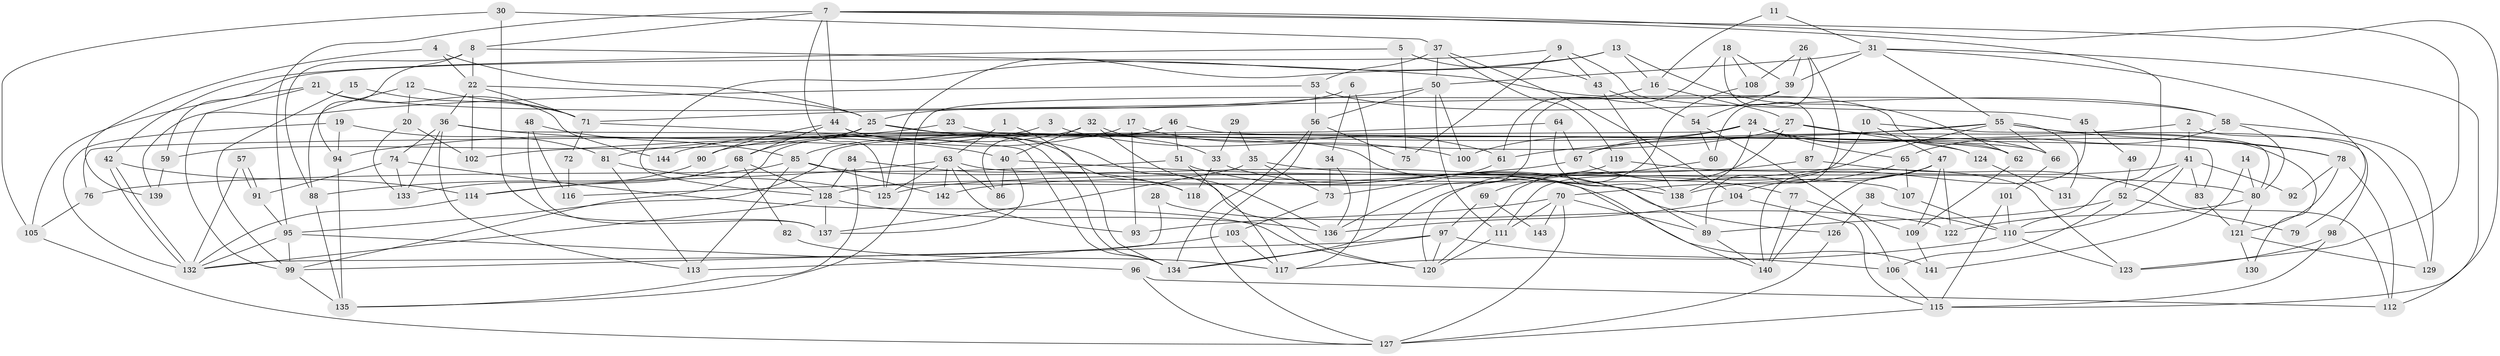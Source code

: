 // Generated by graph-tools (version 1.1) at 2025/02/03/09/25 03:02:14]
// undirected, 144 vertices, 288 edges
graph export_dot {
graph [start="1"]
  node [color=gray90,style=filled];
  1;
  2;
  3;
  4;
  5;
  6;
  7;
  8;
  9;
  10;
  11;
  12;
  13;
  14;
  15;
  16;
  17;
  18;
  19;
  20;
  21;
  22;
  23;
  24;
  25;
  26;
  27;
  28;
  29;
  30;
  31;
  32;
  33;
  34;
  35;
  36;
  37;
  38;
  39;
  40;
  41;
  42;
  43;
  44;
  45;
  46;
  47;
  48;
  49;
  50;
  51;
  52;
  53;
  54;
  55;
  56;
  57;
  58;
  59;
  60;
  61;
  62;
  63;
  64;
  65;
  66;
  67;
  68;
  69;
  70;
  71;
  72;
  73;
  74;
  75;
  76;
  77;
  78;
  79;
  80;
  81;
  82;
  83;
  84;
  85;
  86;
  87;
  88;
  89;
  90;
  91;
  92;
  93;
  94;
  95;
  96;
  97;
  98;
  99;
  100;
  101;
  102;
  103;
  104;
  105;
  106;
  107;
  108;
  109;
  110;
  111;
  112;
  113;
  114;
  115;
  116;
  117;
  118;
  119;
  120;
  121;
  122;
  123;
  124;
  125;
  126;
  127;
  128;
  129;
  130;
  131;
  132;
  133;
  134;
  135;
  136;
  137;
  138;
  139;
  140;
  141;
  142;
  143;
  144;
  1 -- 63;
  1 -- 134;
  2 -- 67;
  2 -- 41;
  2 -- 129;
  3 -- 100;
  3 -- 81;
  4 -- 22;
  4 -- 25;
  4 -- 139;
  5 -- 42;
  5 -- 43;
  5 -- 75;
  6 -- 117;
  6 -- 25;
  6 -- 34;
  7 -- 115;
  7 -- 8;
  7 -- 44;
  7 -- 95;
  7 -- 110;
  7 -- 123;
  7 -- 125;
  8 -- 22;
  8 -- 94;
  8 -- 62;
  8 -- 88;
  9 -- 75;
  9 -- 59;
  9 -- 43;
  9 -- 45;
  10 -- 111;
  10 -- 47;
  10 -- 80;
  11 -- 16;
  11 -- 31;
  12 -- 71;
  12 -- 20;
  12 -- 88;
  13 -- 62;
  13 -- 125;
  13 -- 16;
  13 -- 128;
  14 -- 141;
  14 -- 80;
  15 -- 71;
  15 -- 99;
  16 -- 27;
  16 -- 61;
  17 -- 61;
  17 -- 93;
  17 -- 144;
  18 -- 87;
  18 -- 39;
  18 -- 108;
  18 -- 136;
  19 -- 81;
  19 -- 132;
  19 -- 94;
  20 -- 133;
  20 -- 102;
  21 -- 58;
  21 -- 99;
  21 -- 105;
  21 -- 144;
  22 -- 36;
  22 -- 25;
  22 -- 71;
  22 -- 102;
  23 -- 94;
  23 -- 62;
  24 -- 66;
  24 -- 76;
  24 -- 65;
  24 -- 67;
  24 -- 100;
  24 -- 124;
  24 -- 130;
  24 -- 138;
  25 -- 120;
  25 -- 68;
  25 -- 59;
  25 -- 140;
  26 -- 108;
  26 -- 39;
  26 -- 60;
  26 -- 89;
  27 -- 120;
  27 -- 90;
  27 -- 78;
  27 -- 124;
  28 -- 132;
  28 -- 122;
  29 -- 33;
  29 -- 35;
  30 -- 105;
  30 -- 37;
  30 -- 137;
  31 -- 112;
  31 -- 50;
  31 -- 39;
  31 -- 55;
  31 -- 79;
  32 -- 136;
  32 -- 33;
  32 -- 40;
  32 -- 85;
  33 -- 118;
  33 -- 89;
  34 -- 73;
  34 -- 136;
  35 -- 80;
  35 -- 137;
  35 -- 73;
  36 -- 74;
  36 -- 40;
  36 -- 83;
  36 -- 113;
  36 -- 133;
  37 -- 104;
  37 -- 53;
  37 -- 50;
  37 -- 119;
  38 -- 110;
  38 -- 126;
  39 -- 54;
  39 -- 135;
  40 -- 137;
  40 -- 86;
  40 -- 138;
  41 -- 134;
  41 -- 110;
  41 -- 52;
  41 -- 83;
  41 -- 92;
  42 -- 114;
  42 -- 132;
  42 -- 132;
  43 -- 138;
  43 -- 54;
  44 -- 68;
  44 -- 90;
  44 -- 118;
  44 -- 134;
  45 -- 140;
  45 -- 49;
  46 -- 99;
  46 -- 66;
  46 -- 51;
  46 -- 86;
  47 -- 140;
  47 -- 138;
  47 -- 104;
  47 -- 109;
  47 -- 122;
  48 -- 85;
  48 -- 137;
  48 -- 116;
  49 -- 52;
  50 -- 71;
  50 -- 56;
  50 -- 100;
  50 -- 111;
  51 -- 117;
  51 -- 76;
  51 -- 126;
  52 -- 106;
  52 -- 79;
  52 -- 89;
  53 -- 58;
  53 -- 56;
  53 -- 139;
  54 -- 106;
  54 -- 60;
  55 -- 142;
  55 -- 61;
  55 -- 66;
  55 -- 78;
  55 -- 98;
  55 -- 102;
  55 -- 131;
  56 -- 127;
  56 -- 75;
  56 -- 134;
  57 -- 132;
  57 -- 91;
  57 -- 91;
  58 -- 129;
  58 -- 80;
  58 -- 65;
  59 -- 139;
  60 -- 69;
  61 -- 73;
  62 -- 109;
  63 -- 107;
  63 -- 86;
  63 -- 93;
  63 -- 114;
  63 -- 125;
  63 -- 142;
  64 -- 138;
  64 -- 95;
  64 -- 67;
  65 -- 70;
  65 -- 107;
  66 -- 101;
  67 -- 77;
  67 -- 116;
  68 -- 128;
  68 -- 114;
  68 -- 82;
  69 -- 97;
  69 -- 143;
  70 -- 89;
  70 -- 93;
  70 -- 111;
  70 -- 127;
  70 -- 143;
  71 -- 134;
  71 -- 72;
  72 -- 116;
  73 -- 103;
  74 -- 91;
  74 -- 120;
  74 -- 133;
  76 -- 105;
  77 -- 140;
  77 -- 109;
  78 -- 92;
  78 -- 112;
  78 -- 121;
  80 -- 121;
  80 -- 122;
  81 -- 125;
  81 -- 113;
  82 -- 117;
  83 -- 121;
  84 -- 128;
  84 -- 135;
  84 -- 118;
  85 -- 88;
  85 -- 113;
  85 -- 141;
  85 -- 142;
  87 -- 125;
  87 -- 112;
  88 -- 135;
  89 -- 140;
  90 -- 133;
  91 -- 95;
  94 -- 135;
  95 -- 132;
  95 -- 96;
  95 -- 99;
  96 -- 127;
  96 -- 112;
  97 -- 134;
  97 -- 99;
  97 -- 106;
  97 -- 120;
  98 -- 123;
  98 -- 115;
  99 -- 135;
  101 -- 110;
  101 -- 115;
  103 -- 113;
  103 -- 117;
  104 -- 136;
  104 -- 115;
  105 -- 127;
  106 -- 115;
  107 -- 110;
  108 -- 120;
  109 -- 141;
  110 -- 123;
  110 -- 117;
  111 -- 120;
  114 -- 132;
  115 -- 127;
  119 -- 128;
  119 -- 123;
  121 -- 129;
  121 -- 130;
  124 -- 131;
  126 -- 127;
  128 -- 136;
  128 -- 132;
  128 -- 137;
}
